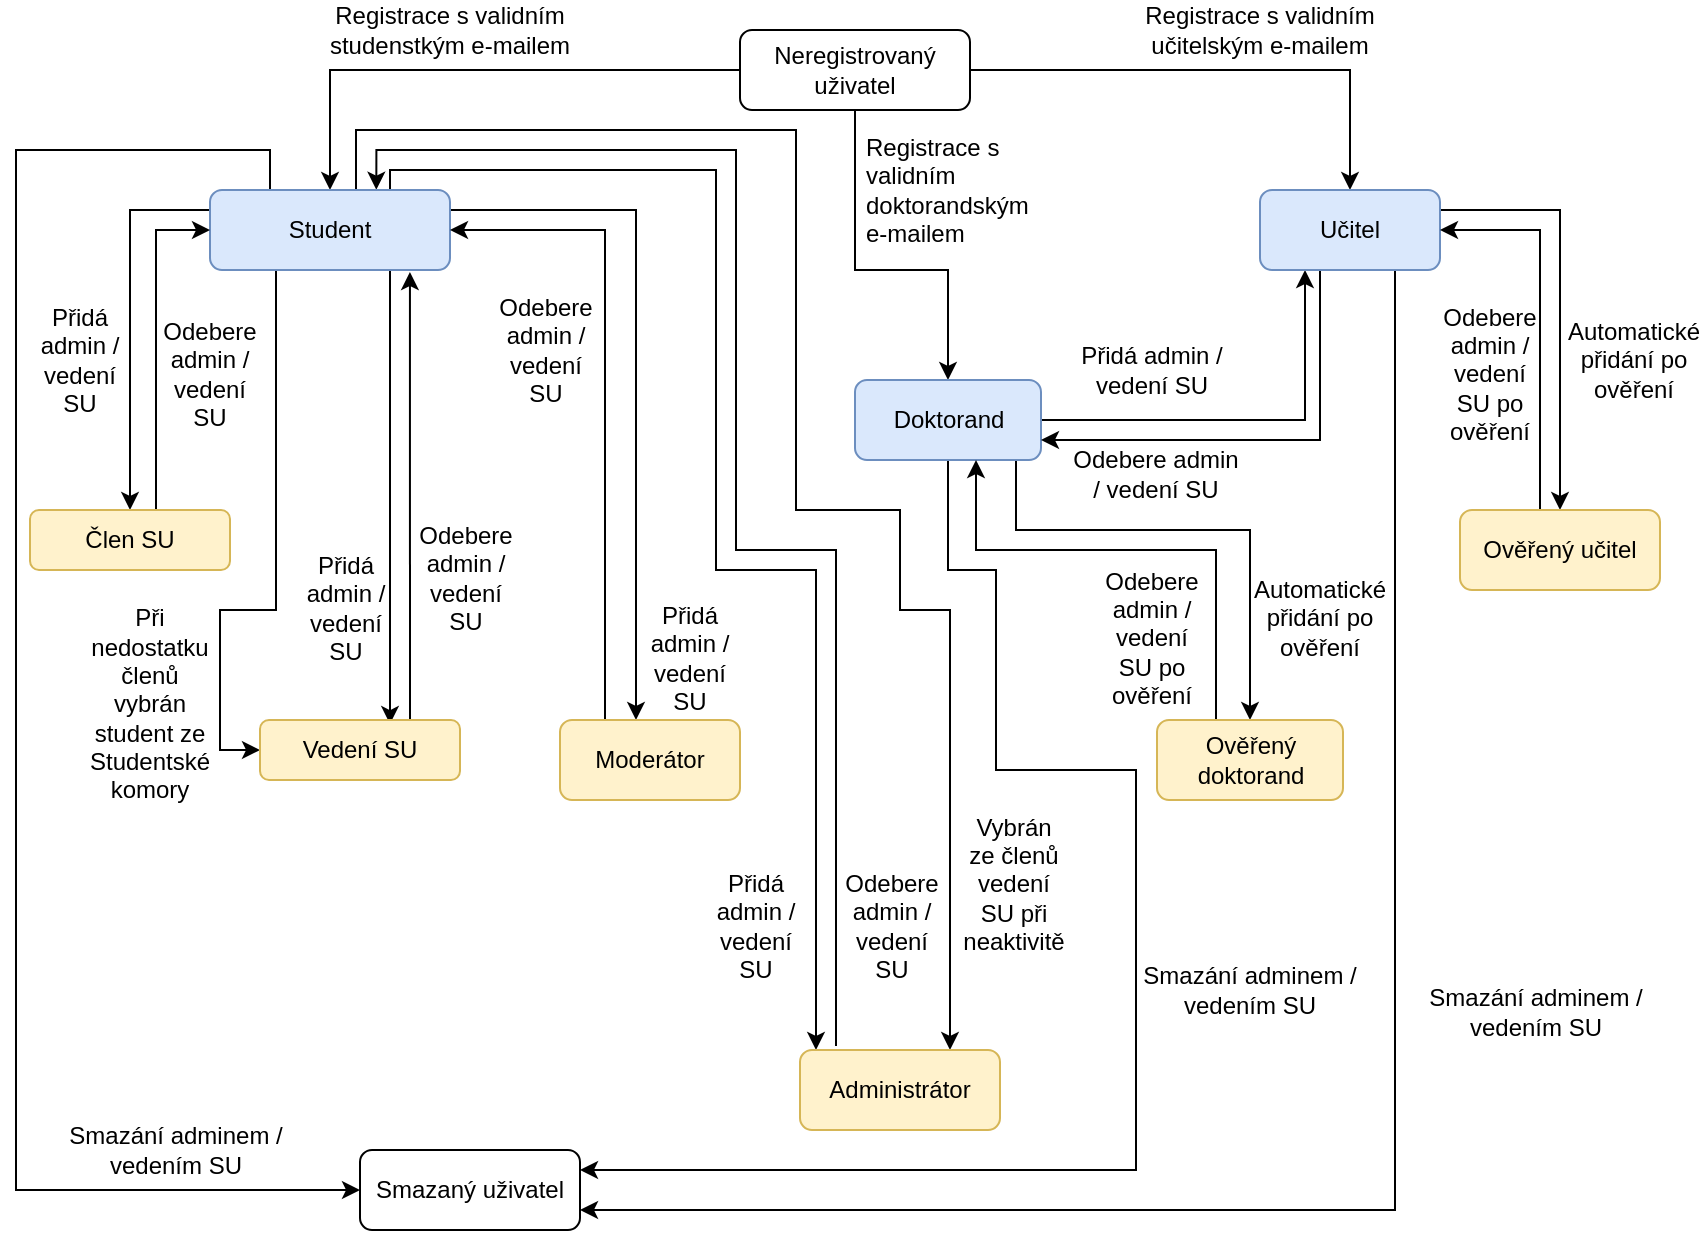 <mxfile version="14.6.11" type="device"><diagram id="ENBkPykDrjYqExlETp4t" name="Roles Lifecycle"><mxGraphModel dx="1422" dy="776" grid="1" gridSize="10" guides="1" tooltips="1" connect="1" arrows="1" fold="1" page="1" pageScale="1" pageWidth="850" pageHeight="1100" math="0" shadow="0"><root><mxCell id="0"/><mxCell id="1" parent="0"/><mxCell id="HIW1-XLeATYrHLqQLnE8-20" style="edgeStyle=orthogonalEdgeStyle;rounded=0;orthogonalLoop=1;jettySize=auto;html=1;exitX=0;exitY=0.5;exitDx=0;exitDy=0;entryX=0.5;entryY=0;entryDx=0;entryDy=0;" parent="1" source="HIW1-XLeATYrHLqQLnE8-7" target="HIW1-XLeATYrHLqQLnE8-8" edge="1"><mxGeometry relative="1" as="geometry"/></mxCell><mxCell id="HIW1-XLeATYrHLqQLnE8-22" style="edgeStyle=orthogonalEdgeStyle;rounded=0;orthogonalLoop=1;jettySize=auto;html=1;exitX=1;exitY=0.5;exitDx=0;exitDy=0;entryX=0.5;entryY=0;entryDx=0;entryDy=0;" parent="1" source="HIW1-XLeATYrHLqQLnE8-7" target="HIW1-XLeATYrHLqQLnE8-14" edge="1"><mxGeometry relative="1" as="geometry"/></mxCell><mxCell id="HIW1-XLeATYrHLqQLnE8-24" style="edgeStyle=orthogonalEdgeStyle;rounded=0;orthogonalLoop=1;jettySize=auto;html=1;exitX=0.5;exitY=1;exitDx=0;exitDy=0;entryX=0.5;entryY=0;entryDx=0;entryDy=0;" parent="1" source="HIW1-XLeATYrHLqQLnE8-7" target="HIW1-XLeATYrHLqQLnE8-12" edge="1"><mxGeometry relative="1" as="geometry"><Array as="points"><mxPoint x="440" y="160"/><mxPoint x="486" y="160"/></Array></mxGeometry></mxCell><mxCell id="HIW1-XLeATYrHLqQLnE8-7" value="Neregistrovaný uživatel" style="rounded=1;whiteSpace=wrap;html=1;" parent="1" vertex="1"><mxGeometry x="382" y="40" width="115" height="40" as="geometry"/></mxCell><mxCell id="HIW1-XLeATYrHLqQLnE8-38" style="edgeStyle=orthogonalEdgeStyle;rounded=0;orthogonalLoop=1;jettySize=auto;html=1;exitX=0;exitY=0.25;exitDx=0;exitDy=0;entryX=0.5;entryY=0;entryDx=0;entryDy=0;" parent="1" source="HIW1-XLeATYrHLqQLnE8-8" target="HIW1-XLeATYrHLqQLnE8-9" edge="1"><mxGeometry relative="1" as="geometry"><Array as="points"><mxPoint x="77" y="130"/></Array></mxGeometry></mxCell><mxCell id="HIW1-XLeATYrHLqQLnE8-46" style="edgeStyle=orthogonalEdgeStyle;rounded=0;orthogonalLoop=1;jettySize=auto;html=1;exitX=0.75;exitY=1;exitDx=0;exitDy=0;entryX=0.65;entryY=0.067;entryDx=0;entryDy=0;entryPerimeter=0;" parent="1" source="HIW1-XLeATYrHLqQLnE8-8" target="HIW1-XLeATYrHLqQLnE8-10" edge="1"><mxGeometry relative="1" as="geometry"/></mxCell><mxCell id="HIW1-XLeATYrHLqQLnE8-59" style="edgeStyle=orthogonalEdgeStyle;rounded=0;orthogonalLoop=1;jettySize=auto;html=1;exitX=1;exitY=0.5;exitDx=0;exitDy=0;" parent="1" source="HIW1-XLeATYrHLqQLnE8-8" target="HIW1-XLeATYrHLqQLnE8-11" edge="1"><mxGeometry relative="1" as="geometry"><mxPoint x="356" y="468" as="targetPoint"/><Array as="points"><mxPoint x="237" y="130"/><mxPoint x="330" y="130"/></Array></mxGeometry></mxCell><mxCell id="HIW1-XLeATYrHLqQLnE8-63" style="edgeStyle=orthogonalEdgeStyle;rounded=0;orthogonalLoop=1;jettySize=auto;html=1;exitX=0.75;exitY=0;exitDx=0;exitDy=0;" parent="1" source="HIW1-XLeATYrHLqQLnE8-8" edge="1"><mxGeometry relative="1" as="geometry"><Array as="points"><mxPoint x="207" y="110"/><mxPoint x="370" y="110"/><mxPoint x="370" y="310"/><mxPoint x="420" y="310"/><mxPoint x="420" y="550"/></Array><mxPoint x="420" y="550" as="targetPoint"/></mxGeometry></mxCell><mxCell id="HIW1-XLeATYrHLqQLnE8-64" style="edgeStyle=orthogonalEdgeStyle;rounded=0;orthogonalLoop=1;jettySize=auto;html=1;exitX=0.693;exitY=-0.004;exitDx=0;exitDy=0;exitPerimeter=0;endArrow=none;endFill=0;startArrow=classic;startFill=1;" parent="1" source="HIW1-XLeATYrHLqQLnE8-8" edge="1"><mxGeometry relative="1" as="geometry"><Array as="points"><mxPoint x="200" y="100"/><mxPoint x="380" y="100"/><mxPoint x="380" y="300"/><mxPoint x="430" y="300"/><mxPoint x="430" y="548"/></Array><mxPoint x="430" y="548" as="targetPoint"/></mxGeometry></mxCell><mxCell id="a_ImVYcb4Zl9uXv-XC0P-25" style="edgeStyle=orthogonalEdgeStyle;rounded=0;orthogonalLoop=1;jettySize=auto;html=1;exitX=0.5;exitY=1;exitDx=0;exitDy=0;entryX=0;entryY=0.5;entryDx=0;entryDy=0;" parent="1" source="HIW1-XLeATYrHLqQLnE8-8" target="HIW1-XLeATYrHLqQLnE8-10" edge="1"><mxGeometry relative="1" as="geometry"><Array as="points"><mxPoint x="150" y="160"/><mxPoint x="150" y="330"/><mxPoint x="122" y="330"/><mxPoint x="122" y="400"/></Array></mxGeometry></mxCell><mxCell id="a_ImVYcb4Zl9uXv-XC0P-31" style="edgeStyle=orthogonalEdgeStyle;rounded=0;orthogonalLoop=1;jettySize=auto;html=1;exitX=0.75;exitY=0;exitDx=0;exitDy=0;entryX=0.75;entryY=0;entryDx=0;entryDy=0;" parent="1" source="HIW1-XLeATYrHLqQLnE8-8" target="HIW1-XLeATYrHLqQLnE8-16" edge="1"><mxGeometry relative="1" as="geometry"><Array as="points"><mxPoint x="190" y="120"/><mxPoint x="190" y="90"/><mxPoint x="410" y="90"/><mxPoint x="410" y="280"/><mxPoint x="462" y="280"/><mxPoint x="462" y="330"/><mxPoint x="487" y="330"/></Array></mxGeometry></mxCell><mxCell id="iFpnkEZWffMMbPmDe5Rt-3" style="edgeStyle=orthogonalEdgeStyle;rounded=0;orthogonalLoop=1;jettySize=auto;html=1;exitX=0.25;exitY=0;exitDx=0;exitDy=0;entryX=0;entryY=0.5;entryDx=0;entryDy=0;" parent="1" source="HIW1-XLeATYrHLqQLnE8-8" target="HIW1-XLeATYrHLqQLnE8-13" edge="1"><mxGeometry relative="1" as="geometry"><Array as="points"><mxPoint x="147" y="100"/><mxPoint x="20" y="100"/><mxPoint x="20" y="620"/></Array></mxGeometry></mxCell><mxCell id="HIW1-XLeATYrHLqQLnE8-8" value="Student" style="rounded=1;whiteSpace=wrap;html=1;fillColor=#dae8fc;strokeColor=#6c8ebf;" parent="1" vertex="1"><mxGeometry x="117" y="120" width="120" height="40" as="geometry"/></mxCell><mxCell id="HIW1-XLeATYrHLqQLnE8-40" style="edgeStyle=orthogonalEdgeStyle;rounded=0;orthogonalLoop=1;jettySize=auto;html=1;exitX=0.5;exitY=0;exitDx=0;exitDy=0;entryX=0;entryY=0.5;entryDx=0;entryDy=0;" parent="1" source="HIW1-XLeATYrHLqQLnE8-9" target="HIW1-XLeATYrHLqQLnE8-8" edge="1"><mxGeometry relative="1" as="geometry"><Array as="points"><mxPoint x="90" y="280"/><mxPoint x="90" y="140"/></Array></mxGeometry></mxCell><mxCell id="HIW1-XLeATYrHLqQLnE8-9" value="Člen SU" style="rounded=1;whiteSpace=wrap;html=1;fillColor=#fff2cc;strokeColor=#d6b656;" parent="1" vertex="1"><mxGeometry x="27" y="280" width="100" height="30" as="geometry"/></mxCell><mxCell id="HIW1-XLeATYrHLqQLnE8-45" style="edgeStyle=orthogonalEdgeStyle;rounded=0;orthogonalLoop=1;jettySize=auto;html=1;exitX=0.75;exitY=0;exitDx=0;exitDy=0;entryX=0.833;entryY=1.025;entryDx=0;entryDy=0;entryPerimeter=0;" parent="1" source="HIW1-XLeATYrHLqQLnE8-10" target="HIW1-XLeATYrHLqQLnE8-8" edge="1"><mxGeometry relative="1" as="geometry"/></mxCell><mxCell id="HIW1-XLeATYrHLqQLnE8-10" value="Vedení SU" style="rounded=1;whiteSpace=wrap;html=1;fillColor=#fff2cc;strokeColor=#d6b656;" parent="1" vertex="1"><mxGeometry x="142" y="385" width="100" height="30" as="geometry"/></mxCell><mxCell id="HIW1-XLeATYrHLqQLnE8-60" style="edgeStyle=orthogonalEdgeStyle;rounded=0;orthogonalLoop=1;jettySize=auto;html=1;exitX=0.25;exitY=0;exitDx=0;exitDy=0;entryX=1;entryY=0.5;entryDx=0;entryDy=0;" parent="1" source="HIW1-XLeATYrHLqQLnE8-11" target="HIW1-XLeATYrHLqQLnE8-8" edge="1"><mxGeometry relative="1" as="geometry"><Array as="points"><mxPoint x="315" y="140"/></Array></mxGeometry></mxCell><mxCell id="HIW1-XLeATYrHLqQLnE8-11" value="Moderátor" style="rounded=1;whiteSpace=wrap;html=1;fillColor=#fff2cc;strokeColor=#d6b656;" parent="1" vertex="1"><mxGeometry x="292" y="385" width="90" height="40" as="geometry"/></mxCell><mxCell id="HIW1-XLeATYrHLqQLnE8-30" style="edgeStyle=orthogonalEdgeStyle;rounded=0;orthogonalLoop=1;jettySize=auto;html=1;entryX=0.25;entryY=1;entryDx=0;entryDy=0;" parent="1" source="HIW1-XLeATYrHLqQLnE8-12" target="HIW1-XLeATYrHLqQLnE8-14" edge="1"><mxGeometry relative="1" as="geometry"/></mxCell><mxCell id="a_ImVYcb4Zl9uXv-XC0P-15" style="edgeStyle=orthogonalEdgeStyle;rounded=0;orthogonalLoop=1;jettySize=auto;html=1;exitX=0.5;exitY=1;exitDx=0;exitDy=0;" parent="1" source="HIW1-XLeATYrHLqQLnE8-12" target="a_ImVYcb4Zl9uXv-XC0P-14" edge="1"><mxGeometry relative="1" as="geometry"><Array as="points"><mxPoint x="520" y="255"/><mxPoint x="520" y="290"/><mxPoint x="637" y="290"/></Array></mxGeometry></mxCell><mxCell id="iFpnkEZWffMMbPmDe5Rt-4" style="edgeStyle=orthogonalEdgeStyle;rounded=0;orthogonalLoop=1;jettySize=auto;html=1;exitX=0.5;exitY=1;exitDx=0;exitDy=0;" parent="1" source="HIW1-XLeATYrHLqQLnE8-12" target="HIW1-XLeATYrHLqQLnE8-13" edge="1"><mxGeometry relative="1" as="geometry"><Array as="points"><mxPoint x="486" y="310"/><mxPoint x="510" y="310"/><mxPoint x="510" y="410"/><mxPoint x="580" y="410"/><mxPoint x="580" y="610"/></Array></mxGeometry></mxCell><mxCell id="HIW1-XLeATYrHLqQLnE8-12" value="Doktorand" style="rounded=1;whiteSpace=wrap;html=1;fillColor=#dae8fc;strokeColor=#6c8ebf;" parent="1" vertex="1"><mxGeometry x="439.5" y="215" width="93" height="40" as="geometry"/></mxCell><mxCell id="HIW1-XLeATYrHLqQLnE8-13" value="Smazaný uživatel" style="rounded=1;whiteSpace=wrap;html=1;" parent="1" vertex="1"><mxGeometry x="192" y="600" width="110" height="40" as="geometry"/></mxCell><mxCell id="HIW1-XLeATYrHLqQLnE8-27" style="edgeStyle=orthogonalEdgeStyle;rounded=0;orthogonalLoop=1;jettySize=auto;html=1;entryX=0.5;entryY=0;entryDx=0;entryDy=0;" parent="1" source="HIW1-XLeATYrHLqQLnE8-14" target="HIW1-XLeATYrHLqQLnE8-15" edge="1"><mxGeometry relative="1" as="geometry"><Array as="points"><mxPoint x="792" y="130"/></Array></mxGeometry></mxCell><mxCell id="HIW1-XLeATYrHLqQLnE8-33" style="edgeStyle=orthogonalEdgeStyle;rounded=0;orthogonalLoop=1;jettySize=auto;html=1;exitX=0.5;exitY=1;exitDx=0;exitDy=0;entryX=1;entryY=0.75;entryDx=0;entryDy=0;" parent="1" source="HIW1-XLeATYrHLqQLnE8-14" target="HIW1-XLeATYrHLqQLnE8-12" edge="1"><mxGeometry relative="1" as="geometry"><Array as="points"><mxPoint x="672" y="160"/><mxPoint x="672" y="245"/></Array></mxGeometry></mxCell><mxCell id="iFpnkEZWffMMbPmDe5Rt-2" style="edgeStyle=orthogonalEdgeStyle;rounded=0;orthogonalLoop=1;jettySize=auto;html=1;exitX=0.75;exitY=1;exitDx=0;exitDy=0;entryX=1;entryY=0.75;entryDx=0;entryDy=0;" parent="1" source="HIW1-XLeATYrHLqQLnE8-14" target="HIW1-XLeATYrHLqQLnE8-13" edge="1"><mxGeometry relative="1" as="geometry"/></mxCell><mxCell id="HIW1-XLeATYrHLqQLnE8-14" value="Učitel" style="rounded=1;whiteSpace=wrap;html=1;fillColor=#dae8fc;strokeColor=#6c8ebf;" parent="1" vertex="1"><mxGeometry x="642" y="120" width="90" height="40" as="geometry"/></mxCell><mxCell id="HIW1-XLeATYrHLqQLnE8-36" style="edgeStyle=orthogonalEdgeStyle;rounded=0;orthogonalLoop=1;jettySize=auto;html=1;exitX=0.25;exitY=0;exitDx=0;exitDy=0;entryX=1;entryY=0.5;entryDx=0;entryDy=0;" parent="1" source="HIW1-XLeATYrHLqQLnE8-15" target="HIW1-XLeATYrHLqQLnE8-14" edge="1"><mxGeometry relative="1" as="geometry"><Array as="points"><mxPoint x="782" y="280"/><mxPoint x="782" y="140"/></Array></mxGeometry></mxCell><mxCell id="HIW1-XLeATYrHLqQLnE8-15" value="Ověřený učitel" style="rounded=1;whiteSpace=wrap;html=1;fillColor=#fff2cc;strokeColor=#d6b656;" parent="1" vertex="1"><mxGeometry x="742" y="280" width="100" height="40" as="geometry"/></mxCell><mxCell id="HIW1-XLeATYrHLqQLnE8-16" value="Administrátor" style="rounded=1;whiteSpace=wrap;html=1;fillColor=#fff2cc;strokeColor=#d6b656;" parent="1" vertex="1"><mxGeometry x="412" y="550" width="100" height="40" as="geometry"/></mxCell><mxCell id="HIW1-XLeATYrHLqQLnE8-21" value="Registrace s validním studenstkým e-mailem" style="text;html=1;strokeColor=none;fillColor=none;align=center;verticalAlign=middle;whiteSpace=wrap;rounded=0;" parent="1" vertex="1"><mxGeometry x="172" y="30" width="130" height="20" as="geometry"/></mxCell><mxCell id="HIW1-XLeATYrHLqQLnE8-23" value="Registrace s validním učitelským e-mailem" style="text;html=1;strokeColor=none;fillColor=none;align=center;verticalAlign=middle;whiteSpace=wrap;rounded=0;" parent="1" vertex="1"><mxGeometry x="577" y="30" width="130" height="20" as="geometry"/></mxCell><mxCell id="HIW1-XLeATYrHLqQLnE8-25" value="Registrace s validním doktorandským e-mailem" style="text;html=1;strokeColor=none;fillColor=none;align=left;verticalAlign=middle;whiteSpace=wrap;rounded=0;" parent="1" vertex="1"><mxGeometry x="443" y="110" width="93" height="20" as="geometry"/></mxCell><mxCell id="HIW1-XLeATYrHLqQLnE8-31" value="Přidá admin / vedení SU" style="text;html=1;strokeColor=none;fillColor=none;align=center;verticalAlign=middle;whiteSpace=wrap;rounded=0;" parent="1" vertex="1"><mxGeometry x="543.5" y="200" width="88" height="20" as="geometry"/></mxCell><mxCell id="HIW1-XLeATYrHLqQLnE8-34" value="Odebere admin / vedení SU" style="text;html=1;strokeColor=none;fillColor=none;align=center;verticalAlign=middle;whiteSpace=wrap;rounded=0;" parent="1" vertex="1"><mxGeometry x="546" y="252" width="88" height="20" as="geometry"/></mxCell><mxCell id="HIW1-XLeATYrHLqQLnE8-37" value="Odebere admin / vedení SU po ověření" style="text;html=1;strokeColor=none;fillColor=none;align=center;verticalAlign=middle;whiteSpace=wrap;rounded=0;" parent="1" vertex="1"><mxGeometry x="732" y="178" width="50" height="67" as="geometry"/></mxCell><mxCell id="HIW1-XLeATYrHLqQLnE8-39" value="Přidá admin / vedení SU" style="text;html=1;strokeColor=none;fillColor=none;align=center;verticalAlign=middle;whiteSpace=wrap;rounded=0;" parent="1" vertex="1"><mxGeometry x="27" y="171.5" width="50" height="67" as="geometry"/></mxCell><mxCell id="HIW1-XLeATYrHLqQLnE8-41" value="Odebere admin / vedení SU" style="text;html=1;strokeColor=none;fillColor=none;align=center;verticalAlign=middle;whiteSpace=wrap;rounded=0;" parent="1" vertex="1"><mxGeometry x="92" y="178" width="50" height="67" as="geometry"/></mxCell><mxCell id="HIW1-XLeATYrHLqQLnE8-48" value="Přidá admin / vedení SU" style="text;html=1;strokeColor=none;fillColor=none;align=center;verticalAlign=middle;whiteSpace=wrap;rounded=0;" parent="1" vertex="1"><mxGeometry x="160" y="295" width="50" height="67" as="geometry"/></mxCell><mxCell id="HIW1-XLeATYrHLqQLnE8-49" value="Odebere admin / vedení SU" style="text;html=1;strokeColor=none;fillColor=none;align=center;verticalAlign=middle;whiteSpace=wrap;rounded=0;" parent="1" vertex="1"><mxGeometry x="220" y="280" width="50" height="67" as="geometry"/></mxCell><mxCell id="HIW1-XLeATYrHLqQLnE8-57" value="Smazání adminem / vedením SU" style="text;html=1;strokeColor=none;fillColor=none;align=center;verticalAlign=middle;whiteSpace=wrap;rounded=0;" parent="1" vertex="1"><mxGeometry x="720" y="521" width="120" height="20" as="geometry"/></mxCell><mxCell id="HIW1-XLeATYrHLqQLnE8-58" value="Smazání adminem / vedením SU" style="text;html=1;strokeColor=none;fillColor=none;align=center;verticalAlign=middle;whiteSpace=wrap;rounded=0;" parent="1" vertex="1"><mxGeometry x="40" y="590" width="120" height="20" as="geometry"/></mxCell><mxCell id="HIW1-XLeATYrHLqQLnE8-61" value="Přidá admin / vedení SU" style="text;html=1;strokeColor=none;fillColor=none;align=center;verticalAlign=middle;whiteSpace=wrap;rounded=0;" parent="1" vertex="1"><mxGeometry x="332" y="320" width="50" height="67" as="geometry"/></mxCell><mxCell id="HIW1-XLeATYrHLqQLnE8-62" value="Odebere admin / vedení SU" style="text;html=1;strokeColor=none;fillColor=none;align=center;verticalAlign=middle;whiteSpace=wrap;rounded=0;" parent="1" vertex="1"><mxGeometry x="260" y="166.5" width="50" height="67" as="geometry"/></mxCell><mxCell id="HIW1-XLeATYrHLqQLnE8-65" value="Přidá admin / vedení SU" style="text;html=1;strokeColor=none;fillColor=none;align=center;verticalAlign=middle;whiteSpace=wrap;rounded=0;" parent="1" vertex="1"><mxGeometry x="365" y="454" width="50" height="67" as="geometry"/></mxCell><mxCell id="HIW1-XLeATYrHLqQLnE8-66" value="Odebere admin / vedení SU" style="text;html=1;strokeColor=none;fillColor=none;align=center;verticalAlign=middle;whiteSpace=wrap;rounded=0;" parent="1" vertex="1"><mxGeometry x="433" y="454" width="50" height="67" as="geometry"/></mxCell><mxCell id="a_ImVYcb4Zl9uXv-XC0P-16" style="edgeStyle=orthogonalEdgeStyle;rounded=0;orthogonalLoop=1;jettySize=auto;html=1;exitX=0.25;exitY=0;exitDx=0;exitDy=0;" parent="1" source="a_ImVYcb4Zl9uXv-XC0P-14" edge="1"><mxGeometry relative="1" as="geometry"><mxPoint x="500" y="255" as="targetPoint"/><Array as="points"><mxPoint x="620" y="385"/><mxPoint x="620" y="300"/><mxPoint x="500" y="300"/></Array></mxGeometry></mxCell><mxCell id="a_ImVYcb4Zl9uXv-XC0P-14" value="Ověřený doktorand" style="rounded=1;whiteSpace=wrap;html=1;fillColor=#fff2cc;strokeColor=#d6b656;" parent="1" vertex="1"><mxGeometry x="590.5" y="385" width="93" height="40" as="geometry"/></mxCell><mxCell id="a_ImVYcb4Zl9uXv-XC0P-17" value="Odebere admin / vedení SU po ověření" style="text;html=1;strokeColor=none;fillColor=none;align=center;verticalAlign=middle;whiteSpace=wrap;rounded=0;" parent="1" vertex="1"><mxGeometry x="562.5" y="310" width="50" height="67" as="geometry"/></mxCell><mxCell id="a_ImVYcb4Zl9uXv-XC0P-18" value="Automatické přidání po ověření" style="text;html=1;strokeColor=none;fillColor=none;align=center;verticalAlign=middle;whiteSpace=wrap;rounded=0;" parent="1" vertex="1"><mxGeometry x="647" y="300" width="50" height="67" as="geometry"/></mxCell><mxCell id="a_ImVYcb4Zl9uXv-XC0P-26" value="Při nedostatku členů vybrán student ze Studentské komory" style="text;html=1;strokeColor=none;fillColor=none;align=center;verticalAlign=middle;whiteSpace=wrap;rounded=0;" parent="1" vertex="1"><mxGeometry x="62" y="343.5" width="50" height="67" as="geometry"/></mxCell><mxCell id="a_ImVYcb4Zl9uXv-XC0P-32" value="Vybrán ze členů vedení SU při neaktivitě" style="text;html=1;strokeColor=none;fillColor=none;align=center;verticalAlign=middle;whiteSpace=wrap;rounded=0;" parent="1" vertex="1"><mxGeometry x="493.5" y="433" width="50" height="67" as="geometry"/></mxCell><mxCell id="iFpnkEZWffMMbPmDe5Rt-5" value="Smazání adminem / vedením SU" style="text;html=1;strokeColor=none;fillColor=none;align=center;verticalAlign=middle;whiteSpace=wrap;rounded=0;" parent="1" vertex="1"><mxGeometry x="577" y="510" width="120" height="20" as="geometry"/></mxCell><mxCell id="GRnqkFp6zorNc-4w3cXu-1" value="Automatické přidání po ověření" style="text;html=1;strokeColor=none;fillColor=none;align=center;verticalAlign=middle;whiteSpace=wrap;rounded=0;" vertex="1" parent="1"><mxGeometry x="804" y="171.5" width="50" height="67" as="geometry"/></mxCell></root></mxGraphModel></diagram></mxfile>